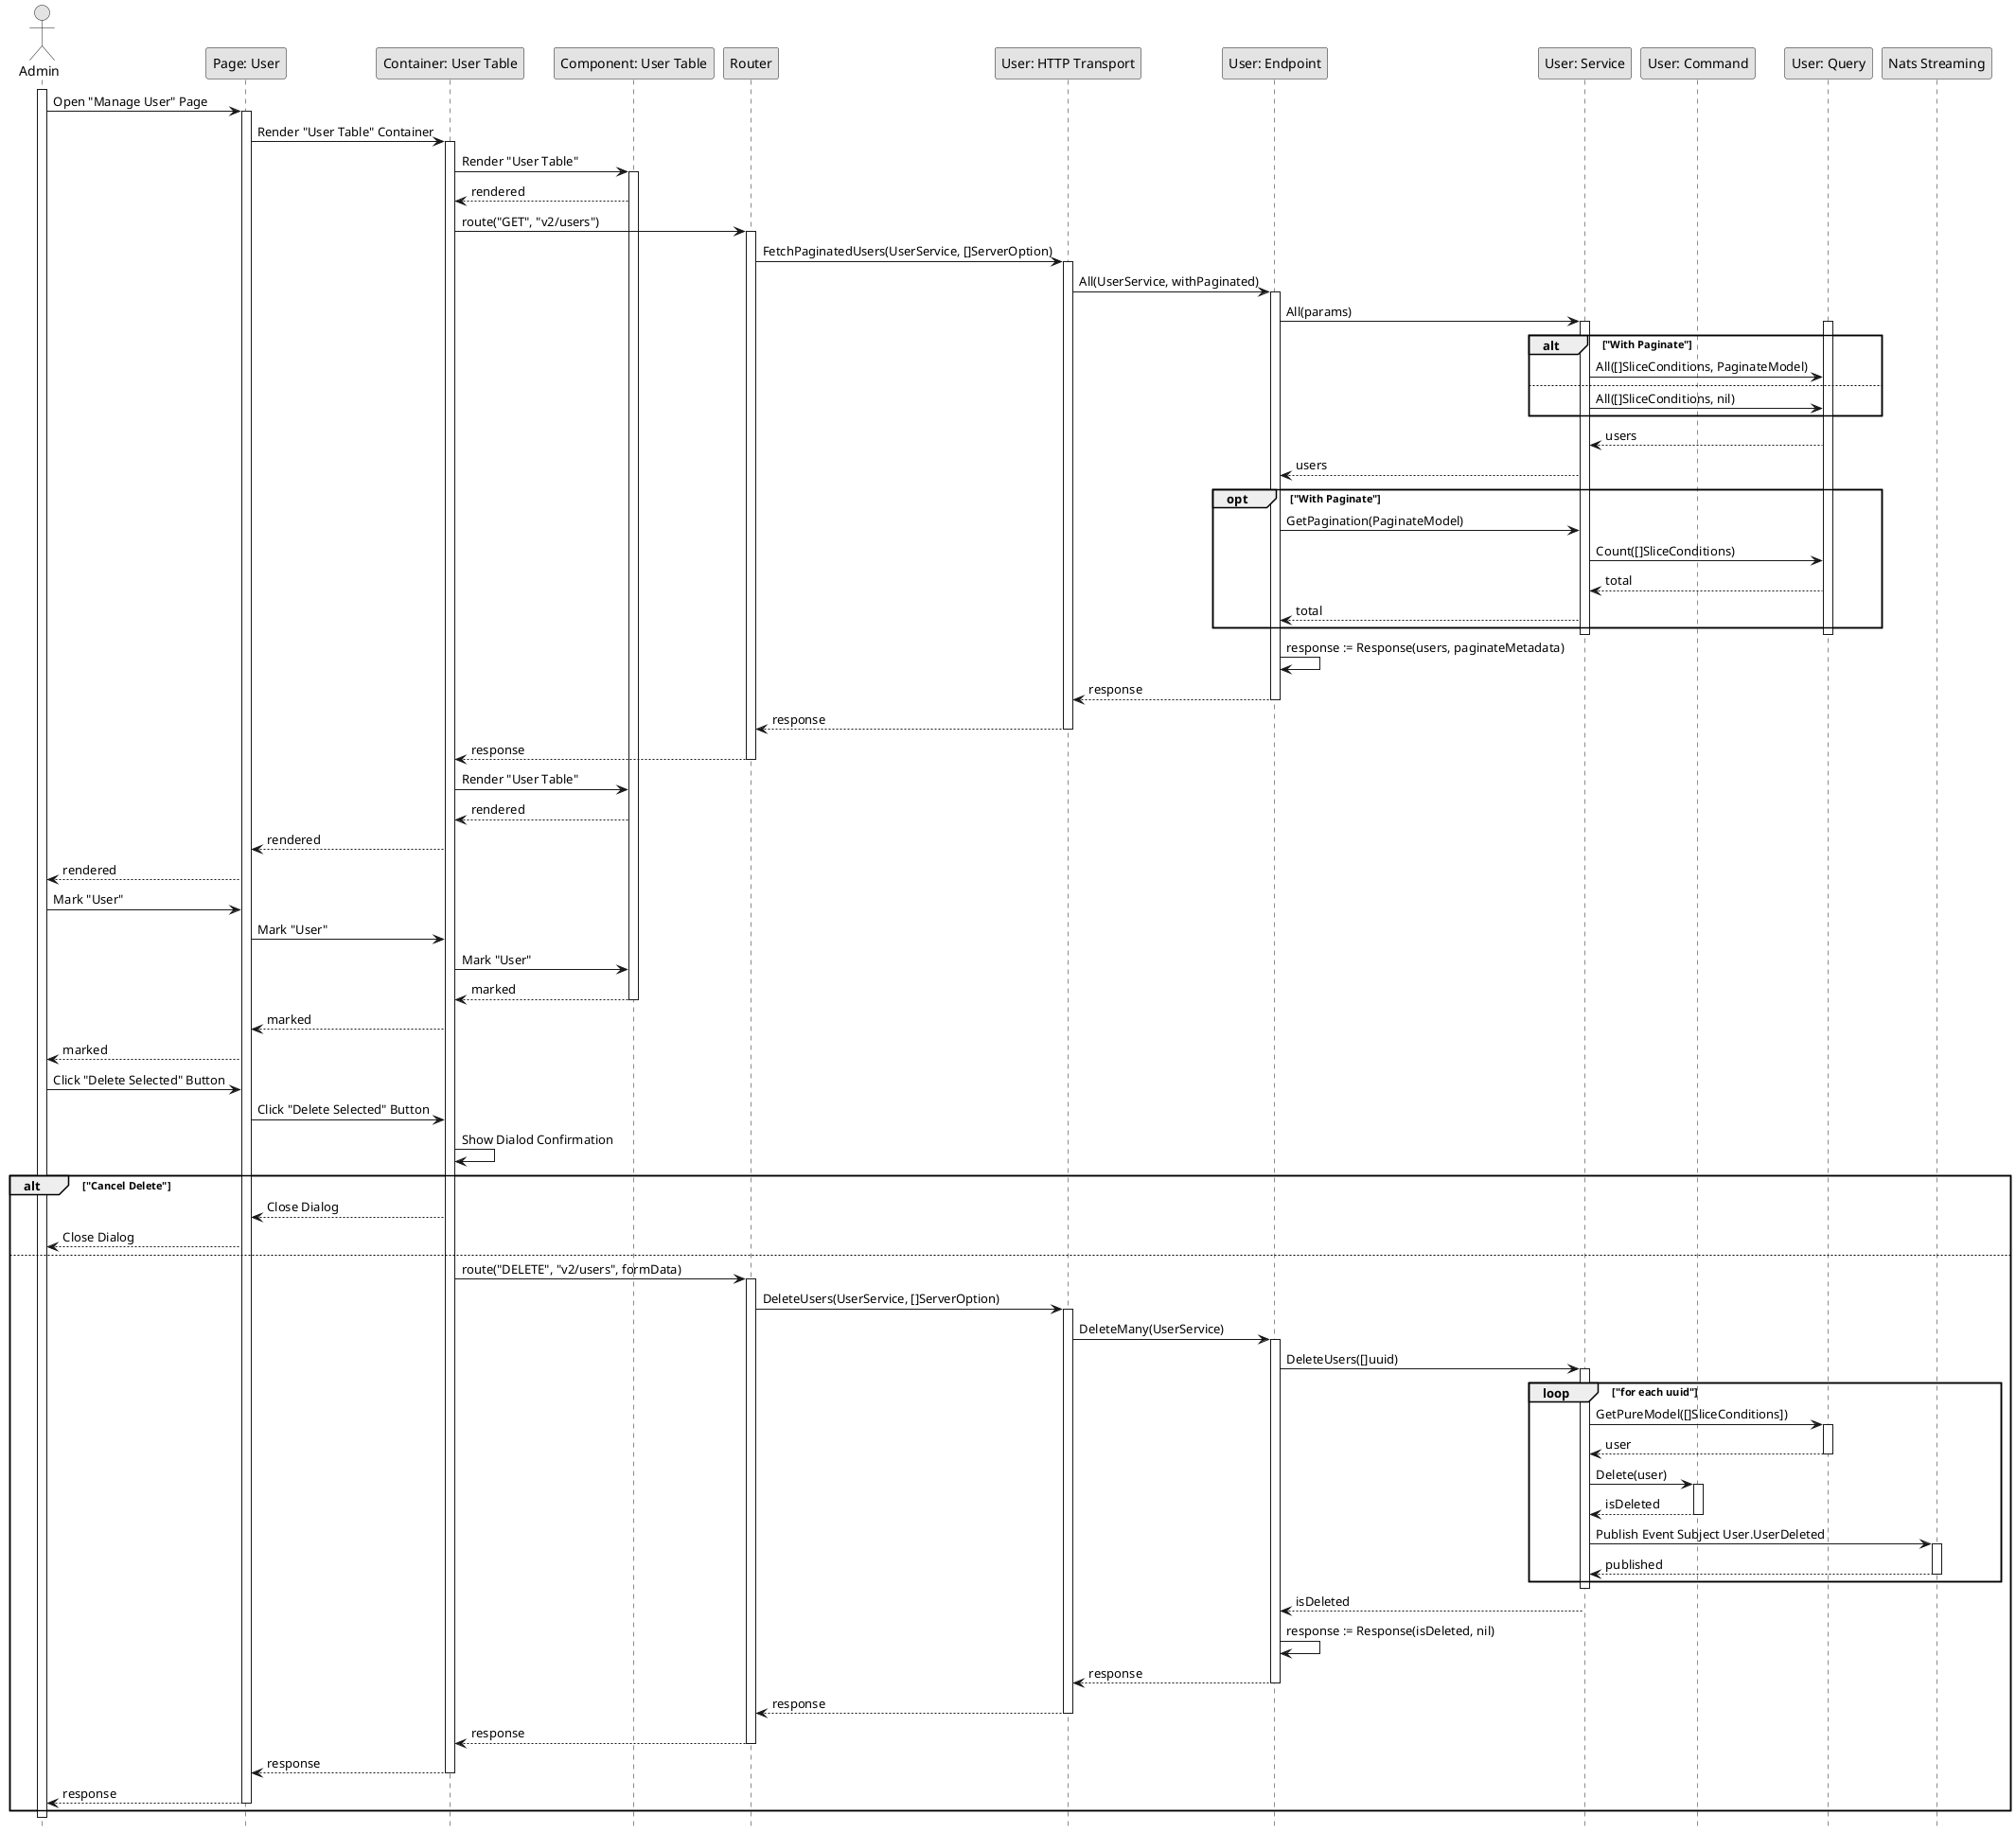 @startuml DeleteUser

skinparam Monochrome true
skinparam Shadowing false
hide footbox

actor Admin
participant "Page: User" as UserPage
participant "Container: User Table" as UserTableContainer
participant "Component: User Table" as UserTable
participant "Router" as Router
participant "User: HTTP Transport" as UserHTTPTransport
participant "User: Endpoint" as UserEndpoint
participant "User: Service" as UserService
participant "User: Command" as UserCommand
participant "User: Query" as UserQuery
participant "Nats Streaming" as NatsStreaming

activate Admin

Admin->UserPage: Open "Manage User" Page
activate UserPage
UserPage->UserTableContainer: Render "User Table" Container
activate UserTableContainer
UserTableContainer->UserTable: Render "User Table"
activate UserTable
UserTable-->UserTableContainer: rendered
UserTableContainer->Router: route("GET", "v2/users")
activate Router
Router->UserHTTPTransport: FetchPaginatedUsers(UserService, []ServerOption)
activate UserHTTPTransport
UserHTTPTransport->UserEndpoint: All(UserService, withPaginated)
activate UserEndpoint
UserEndpoint->UserService: All(params)

activate UserService
activate UserQuery
alt "With Paginate"
    UserService->UserQuery: All([]SliceConditions, PaginateModel)
else
    UserService->UserQuery: All([]SliceConditions, nil)
end
UserQuery-->UserService: users
UserService-->UserEndpoint: users

opt "With Paginate"
    UserEndpoint->UserService: GetPagination(PaginateModel)
    UserService->UserQuery: Count([]SliceConditions)
    UserQuery-->UserService: total
    UserService-->UserEndpoint: total
end
deactivate UserQuery
deactivate UserService

UserEndpoint->UserEndpoint: response := Response(users, paginateMetadata)
UserEndpoint-->UserHTTPTransport: response
deactivate UserEndpoint
UserHTTPTransport-->Router: response
deactivate UserHTTPTransport
Router-->UserTableContainer: response
deactivate Router
UserTableContainer->UserTable: Render "User Table"
UserTable-->UserTableContainer: rendered
UserTableContainer-->UserPage: rendered
UserPage-->Admin: rendered

Admin->UserPage: Mark "User"
UserPage->UserTableContainer: Mark "User"
UserTableContainer->UserTable: Mark "User"
UserTable-->UserTableContainer: marked
deactivate UserTable
UserTableContainer-->UserPage: marked
UserPage-->Admin: marked

Admin->UserPage: Click "Delete Selected" Button
UserPage->UserTableContainer: Click "Delete Selected" Button
UserTableContainer->UserTableContainer: Show Dialod Confirmation

alt "Cancel Delete"
    UserTableContainer-->UserPage: Close Dialog
    UserPage-->Admin: Close Dialog
else
    UserTableContainer->Router: route("DELETE", "v2/users", formData)
    activate Router
    Router->UserHTTPTransport: DeleteUsers(UserService, []ServerOption)
    activate UserHTTPTransport
    UserHTTPTransport->UserEndpoint: DeleteMany(UserService)
    activate UserEndpoint
    UserEndpoint->UserService: DeleteUsers([]uuid)

    activate UserService
    loop "for each uuid"
        UserService->UserQuery: GetPureModel([]SliceConditions])
        activate UserQuery
        UserQuery-->UserService: user
        deactivate UserQuery

        UserService->UserCommand: Delete(user)
        activate UserCommand
        UserCommand-->UserService: isDeleted
        deactivate UserCommand
        
        UserService->NatsStreaming: Publish Event Subject User.UserDeleted
        activate NatsStreaming
        NatsStreaming-->UserService: published
        deactivate NatsStreaming
    end
    deactivate UserService
    UserService-->UserEndpoint: isDeleted
    UserEndpoint->UserEndpoint: response := Response(isDeleted, nil)
    UserEndpoint-->UserHTTPTransport: response
    deactivate UserEndpoint
    UserHTTPTransport-->Router: response
    deactivate UserHTTPTransport
    Router-->UserTableContainer: response
    deactivate Router
    UserTableContainer-->UserPage: response
    deactivate UserTableContainer
    UserPage-->Admin: response
    deactivate UserPage
end

deactivate Admin

@enduml
